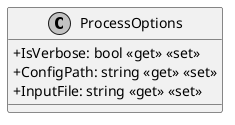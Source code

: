 @startuml ProcessOptions
skinparam monochrome true
skinparam classAttributeIconSize 0
!startsub default
class ProcessOptions {
    + IsVerbose: bool <<get>> <<set>>
    + ConfigPath: string <<get>> <<set>>
    + InputFile: string <<get>> <<set>>
}
!endsub
@enduml
